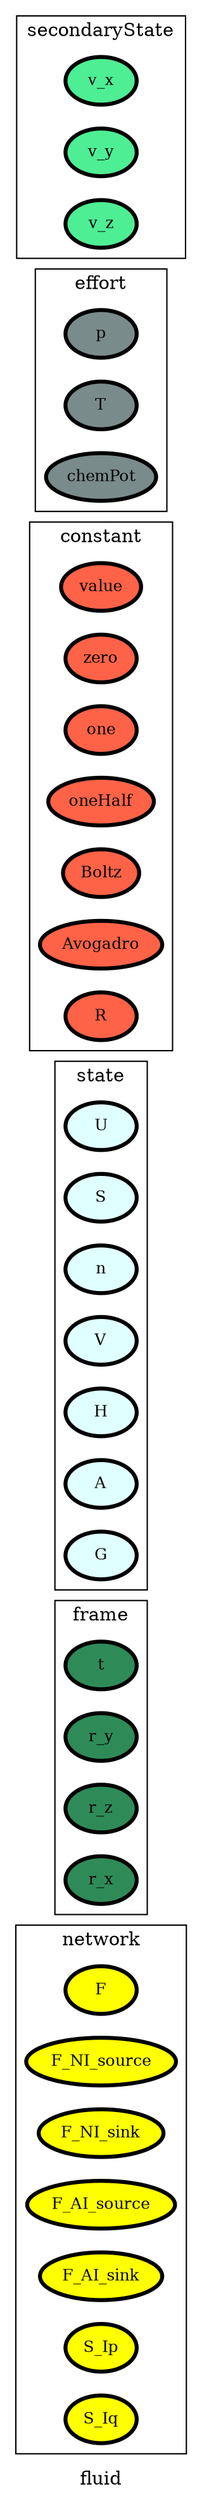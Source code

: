 digraph fluid {
label=fluid;
rankdir=LR;
subgraph cluster_fluid___transport {
label=transport;
rankdir=LR;
}

subgraph cluster_fluid___geometry {
label=geometry;
rankdir=LR;
}

subgraph cluster_fluid___properties {
label=properties;
rankdir=LR;
}

subgraph cluster_fluid___network {
label=network;
rankdir=LR;
V_2 [fillcolor=yellow, fontsize=12, label=F, penwidth=3, style=filled];
V_3 [fillcolor=yellow, fontsize=12, label=F_NI_source, penwidth=3, style=filled];
V_4 [fillcolor=yellow, fontsize=12, label=F_NI_sink, penwidth=3, style=filled];
V_5 [fillcolor=yellow, fontsize=12, label=F_AI_source, penwidth=3, style=filled];
V_6 [fillcolor=yellow, fontsize=12, label=F_AI_sink, penwidth=3, style=filled];
V_7 [fillcolor=yellow, fontsize=12, label=S_Ip, penwidth=3, style=filled];
V_8 [fillcolor=yellow, fontsize=12, label=S_Iq, penwidth=3, style=filled];
}

subgraph cluster_fluid___differenceOperator {
label=differenceOperator;
rankdir=LR;
}

subgraph cluster_fluid___frame {
label=frame;
rankdir=LR;
V_1 [fillcolor=seagreen4, fontsize=12, label=t, penwidth=3, style=filled];
V_10 [fillcolor=seagreen4, fontsize=12, label=r_y, penwidth=3, style=filled];
V_11 [fillcolor=seagreen4, fontsize=12, label=r_z, penwidth=3, style=filled];
V_9 [fillcolor=seagreen4, fontsize=12, label=r_x, penwidth=3, style=filled];
}

subgraph cluster_fluid___state {
label=state;
rankdir=LR;
V_105 [fillcolor=lightcyan, fontsize=12, label=U, penwidth=3, style=filled];
V_106 [fillcolor=lightcyan, fontsize=12, label=S, penwidth=3, style=filled];
V_107 [fillcolor=lightcyan, fontsize=12, label=n, penwidth=3, style=filled];
V_108 [fillcolor=lightcyan, fontsize=12, label=V, penwidth=3, style=filled];
V_112 [fillcolor=lightcyan, fontsize=12, label=H, penwidth=3, style=filled];
V_113 [fillcolor=lightcyan, fontsize=12, label=A, penwidth=3, style=filled];
V_114 [fillcolor=lightcyan, fontsize=12, label=G, penwidth=3, style=filled];
}

subgraph cluster_fluid___constant {
label=constant;
rankdir=LR;
V_101 [fillcolor=tomato, fontsize=12, label=value, penwidth=3, style=filled];
V_102 [fillcolor=tomato, fontsize=12, label=zero, penwidth=3, style=filled];
V_103 [fillcolor=tomato, fontsize=12, label=one, penwidth=3, style=filled];
V_104 [fillcolor=tomato, fontsize=12, label=oneHalf, penwidth=3, style=filled];
V_118 [fillcolor=tomato, fontsize=12, label=Boltz, penwidth=3, style=filled];
V_119 [fillcolor=tomato, fontsize=12, label=Avogadro, penwidth=3, style=filled];
V_120 [fillcolor=tomato, fontsize=12, label=R, penwidth=3, style=filled];
}

subgraph cluster_fluid___effort {
label=effort;
rankdir=LR;
V_109 [fillcolor=lightcyan4, fontsize=12, label=p, penwidth=3, style=filled];
V_110 [fillcolor=lightcyan4, fontsize=12, label=T, penwidth=3, style=filled];
V_111 [fillcolor=lightcyan4, fontsize=12, label=chemPot, penwidth=3, style=filled];
}

subgraph cluster_fluid___secondaryState {
label=secondaryState;
rankdir=LR;
V_115 [fillcolor=seagreen2, fontsize=12, label=v_x, penwidth=3, style=filled];
V_116 [fillcolor=seagreen2, fontsize=12, label=v_y, penwidth=3, style=filled];
V_117 [fillcolor=seagreen2, fontsize=12, label=v_z, penwidth=3, style=filled];
}

subgraph cluster_fluid___conversion {
label=conversion;
rankdir=LR;
}

subgraph cluster_fluid___diffState {
label=diffState;
rankdir=LR;
}

subgraph cluster_fluid___internalTransport {
label=internalTransport;
rankdir=LR;
}

}

